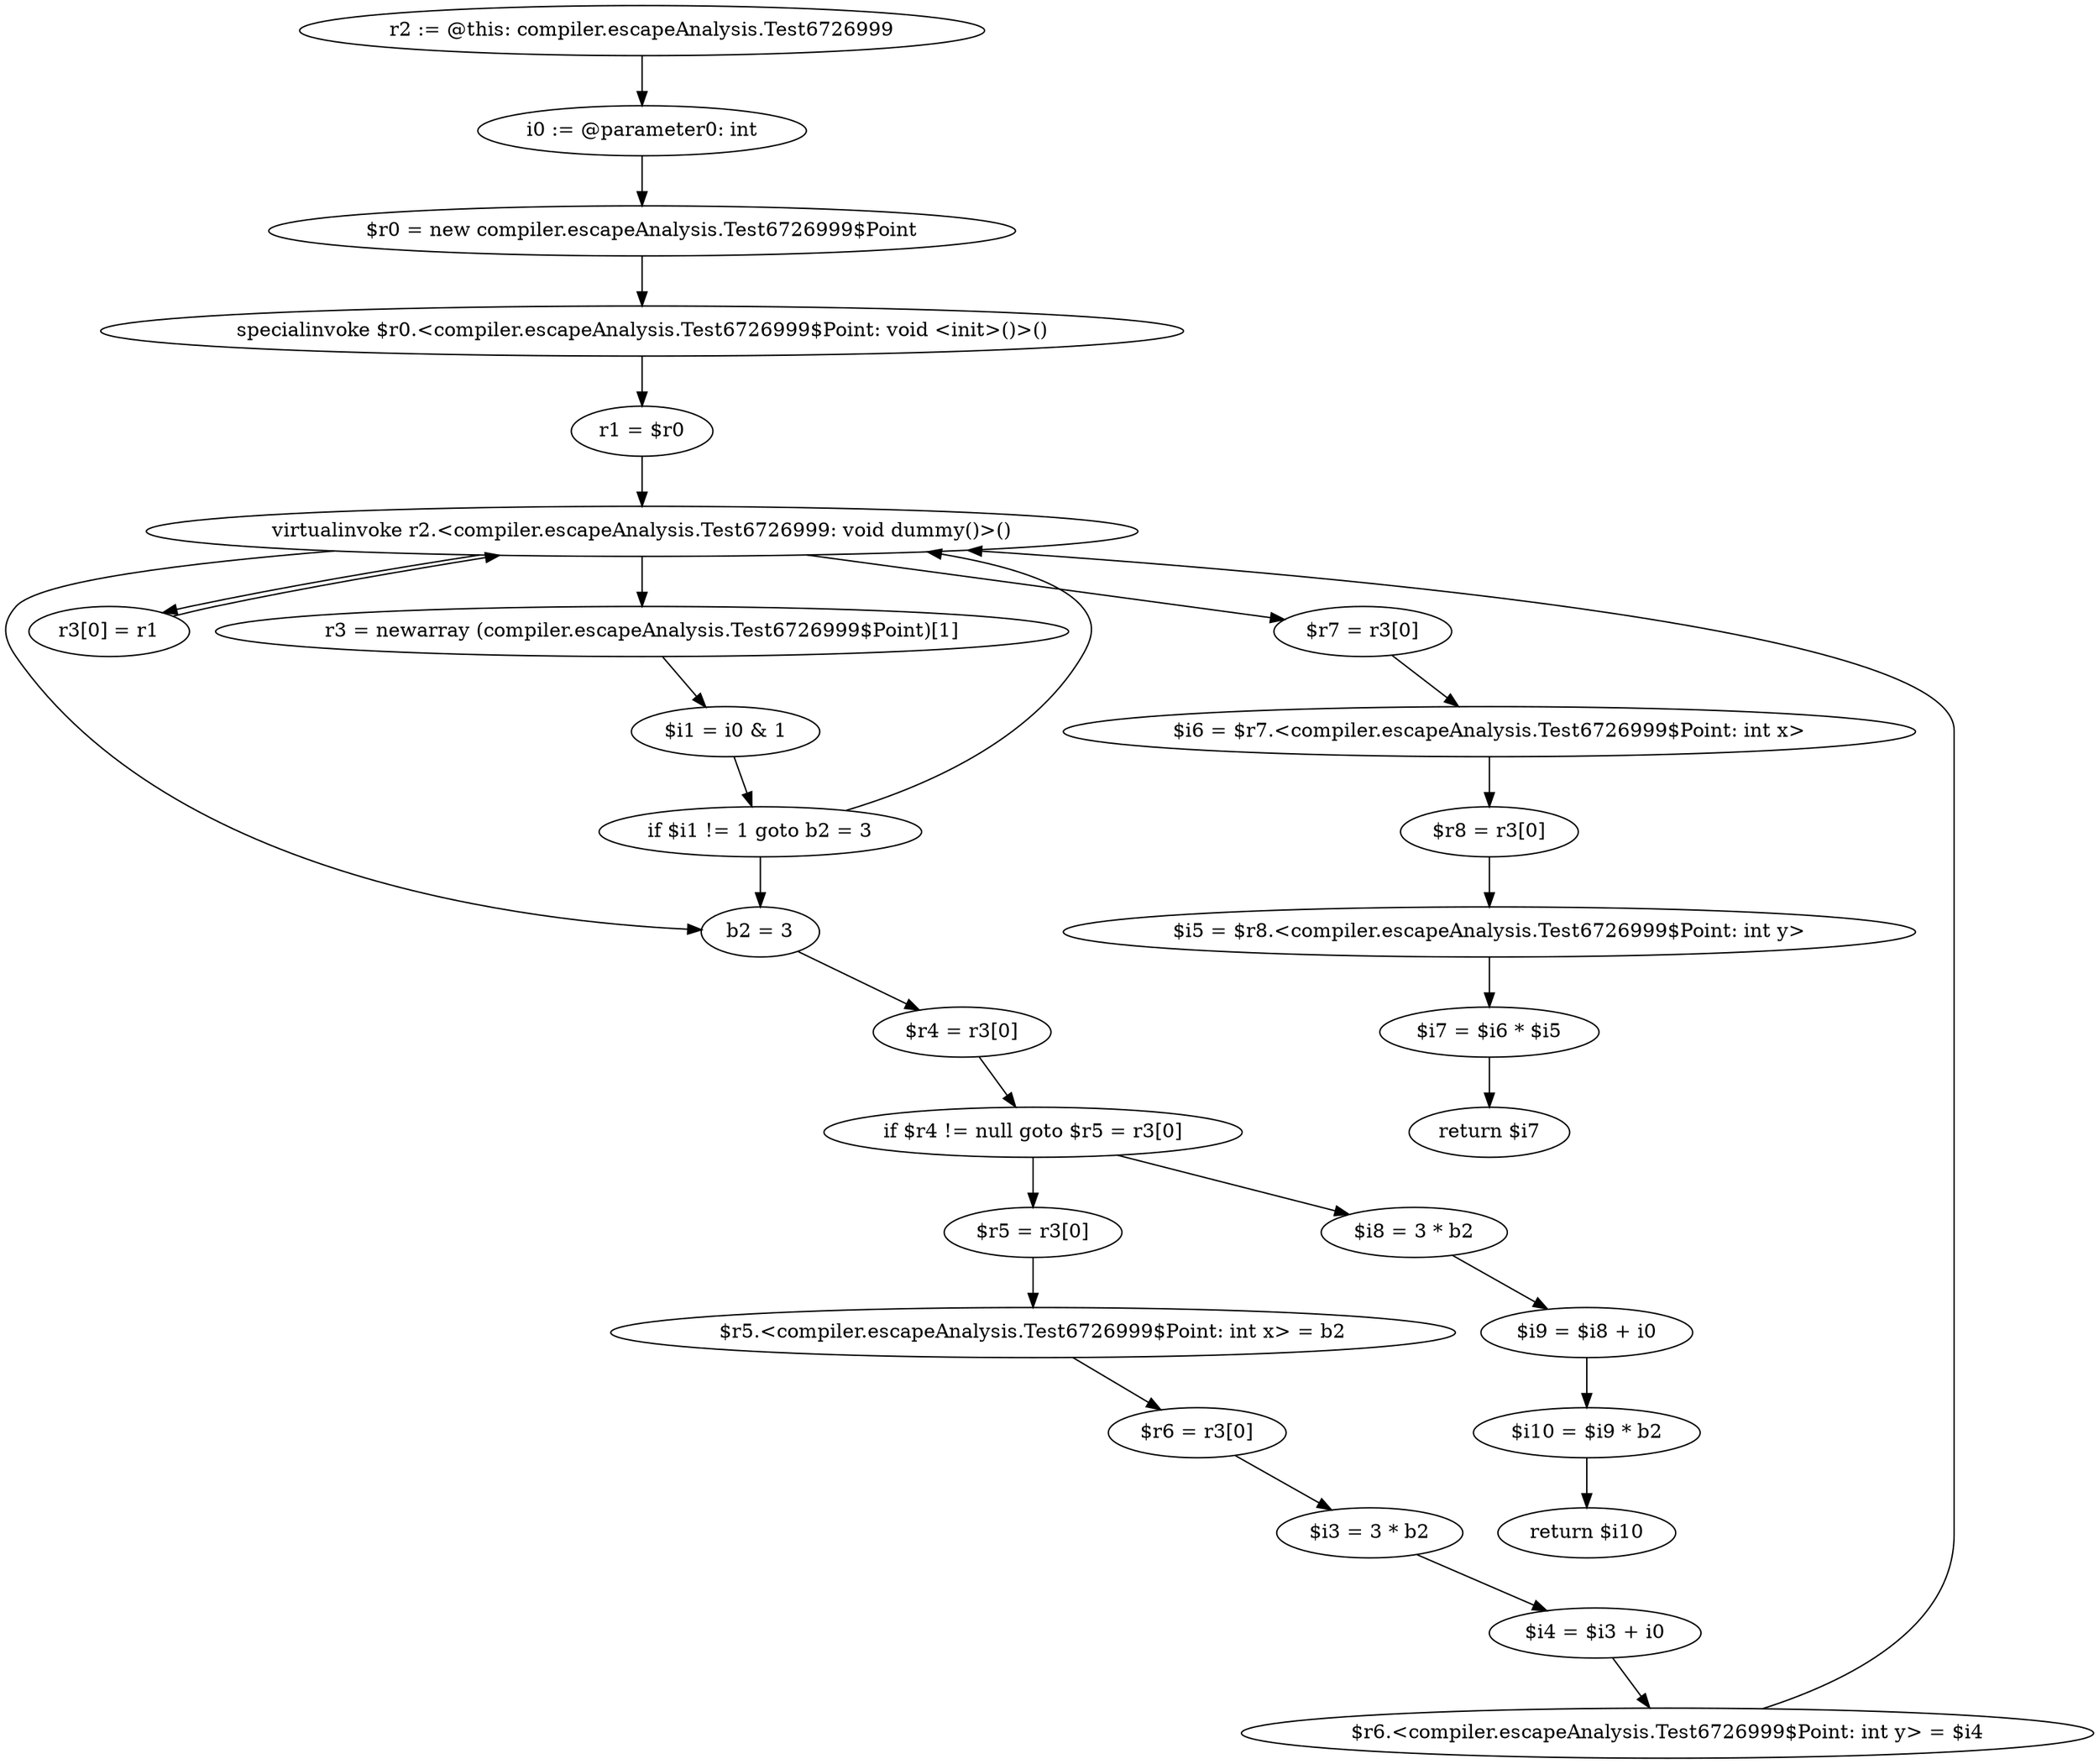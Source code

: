 digraph "unitGraph" {
    "r2 := @this: compiler.escapeAnalysis.Test6726999"
    "i0 := @parameter0: int"
    "$r0 = new compiler.escapeAnalysis.Test6726999$Point"
    "specialinvoke $r0.<compiler.escapeAnalysis.Test6726999$Point: void <init>()>()"
    "r1 = $r0"
    "virtualinvoke r2.<compiler.escapeAnalysis.Test6726999: void dummy()>()"
    "r3 = newarray (compiler.escapeAnalysis.Test6726999$Point)[1]"
    "$i1 = i0 & 1"
    "if $i1 != 1 goto b2 = 3"
    "r3[0] = r1"
    "b2 = 3"
    "$r4 = r3[0]"
    "if $r4 != null goto $r5 = r3[0]"
    "$i8 = 3 * b2"
    "$i9 = $i8 + i0"
    "$i10 = $i9 * b2"
    "return $i10"
    "$r5 = r3[0]"
    "$r5.<compiler.escapeAnalysis.Test6726999$Point: int x> = b2"
    "$r6 = r3[0]"
    "$i3 = 3 * b2"
    "$i4 = $i3 + i0"
    "$r6.<compiler.escapeAnalysis.Test6726999$Point: int y> = $i4"
    "$r7 = r3[0]"
    "$i6 = $r7.<compiler.escapeAnalysis.Test6726999$Point: int x>"
    "$r8 = r3[0]"
    "$i5 = $r8.<compiler.escapeAnalysis.Test6726999$Point: int y>"
    "$i7 = $i6 * $i5"
    "return $i7"
    "r2 := @this: compiler.escapeAnalysis.Test6726999"->"i0 := @parameter0: int";
    "i0 := @parameter0: int"->"$r0 = new compiler.escapeAnalysis.Test6726999$Point";
    "$r0 = new compiler.escapeAnalysis.Test6726999$Point"->"specialinvoke $r0.<compiler.escapeAnalysis.Test6726999$Point: void <init>()>()";
    "specialinvoke $r0.<compiler.escapeAnalysis.Test6726999$Point: void <init>()>()"->"r1 = $r0";
    "r1 = $r0"->"virtualinvoke r2.<compiler.escapeAnalysis.Test6726999: void dummy()>()";
    "virtualinvoke r2.<compiler.escapeAnalysis.Test6726999: void dummy()>()"->"r3 = newarray (compiler.escapeAnalysis.Test6726999$Point)[1]";
    "r3 = newarray (compiler.escapeAnalysis.Test6726999$Point)[1]"->"$i1 = i0 & 1";
    "$i1 = i0 & 1"->"if $i1 != 1 goto b2 = 3";
    "if $i1 != 1 goto b2 = 3"->"virtualinvoke r2.<compiler.escapeAnalysis.Test6726999: void dummy()>()";
    "if $i1 != 1 goto b2 = 3"->"b2 = 3";
    "virtualinvoke r2.<compiler.escapeAnalysis.Test6726999: void dummy()>()"->"r3[0] = r1";
    "r3[0] = r1"->"virtualinvoke r2.<compiler.escapeAnalysis.Test6726999: void dummy()>()";
    "virtualinvoke r2.<compiler.escapeAnalysis.Test6726999: void dummy()>()"->"b2 = 3";
    "b2 = 3"->"$r4 = r3[0]";
    "$r4 = r3[0]"->"if $r4 != null goto $r5 = r3[0]";
    "if $r4 != null goto $r5 = r3[0]"->"$i8 = 3 * b2";
    "if $r4 != null goto $r5 = r3[0]"->"$r5 = r3[0]";
    "$i8 = 3 * b2"->"$i9 = $i8 + i0";
    "$i9 = $i8 + i0"->"$i10 = $i9 * b2";
    "$i10 = $i9 * b2"->"return $i10";
    "$r5 = r3[0]"->"$r5.<compiler.escapeAnalysis.Test6726999$Point: int x> = b2";
    "$r5.<compiler.escapeAnalysis.Test6726999$Point: int x> = b2"->"$r6 = r3[0]";
    "$r6 = r3[0]"->"$i3 = 3 * b2";
    "$i3 = 3 * b2"->"$i4 = $i3 + i0";
    "$i4 = $i3 + i0"->"$r6.<compiler.escapeAnalysis.Test6726999$Point: int y> = $i4";
    "$r6.<compiler.escapeAnalysis.Test6726999$Point: int y> = $i4"->"virtualinvoke r2.<compiler.escapeAnalysis.Test6726999: void dummy()>()";
    "virtualinvoke r2.<compiler.escapeAnalysis.Test6726999: void dummy()>()"->"$r7 = r3[0]";
    "$r7 = r3[0]"->"$i6 = $r7.<compiler.escapeAnalysis.Test6726999$Point: int x>";
    "$i6 = $r7.<compiler.escapeAnalysis.Test6726999$Point: int x>"->"$r8 = r3[0]";
    "$r8 = r3[0]"->"$i5 = $r8.<compiler.escapeAnalysis.Test6726999$Point: int y>";
    "$i5 = $r8.<compiler.escapeAnalysis.Test6726999$Point: int y>"->"$i7 = $i6 * $i5";
    "$i7 = $i6 * $i5"->"return $i7";
}
